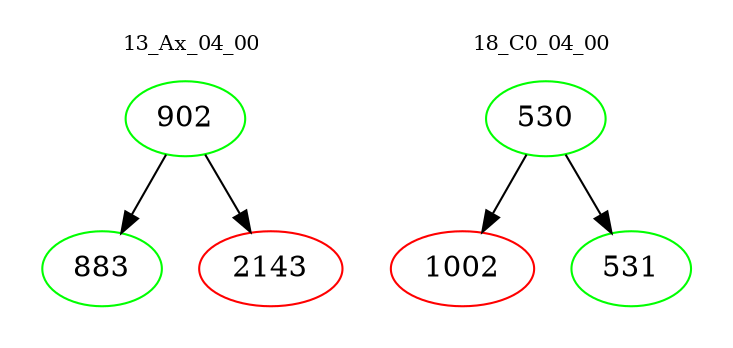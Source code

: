 digraph{
subgraph cluster_0 {
color = white
label = "13_Ax_04_00";
fontsize=10;
T0_902 [label="902", color="green"]
T0_902 -> T0_883 [color="black"]
T0_883 [label="883", color="green"]
T0_902 -> T0_2143 [color="black"]
T0_2143 [label="2143", color="red"]
}
subgraph cluster_1 {
color = white
label = "18_C0_04_00";
fontsize=10;
T1_530 [label="530", color="green"]
T1_530 -> T1_1002 [color="black"]
T1_1002 [label="1002", color="red"]
T1_530 -> T1_531 [color="black"]
T1_531 [label="531", color="green"]
}
}
